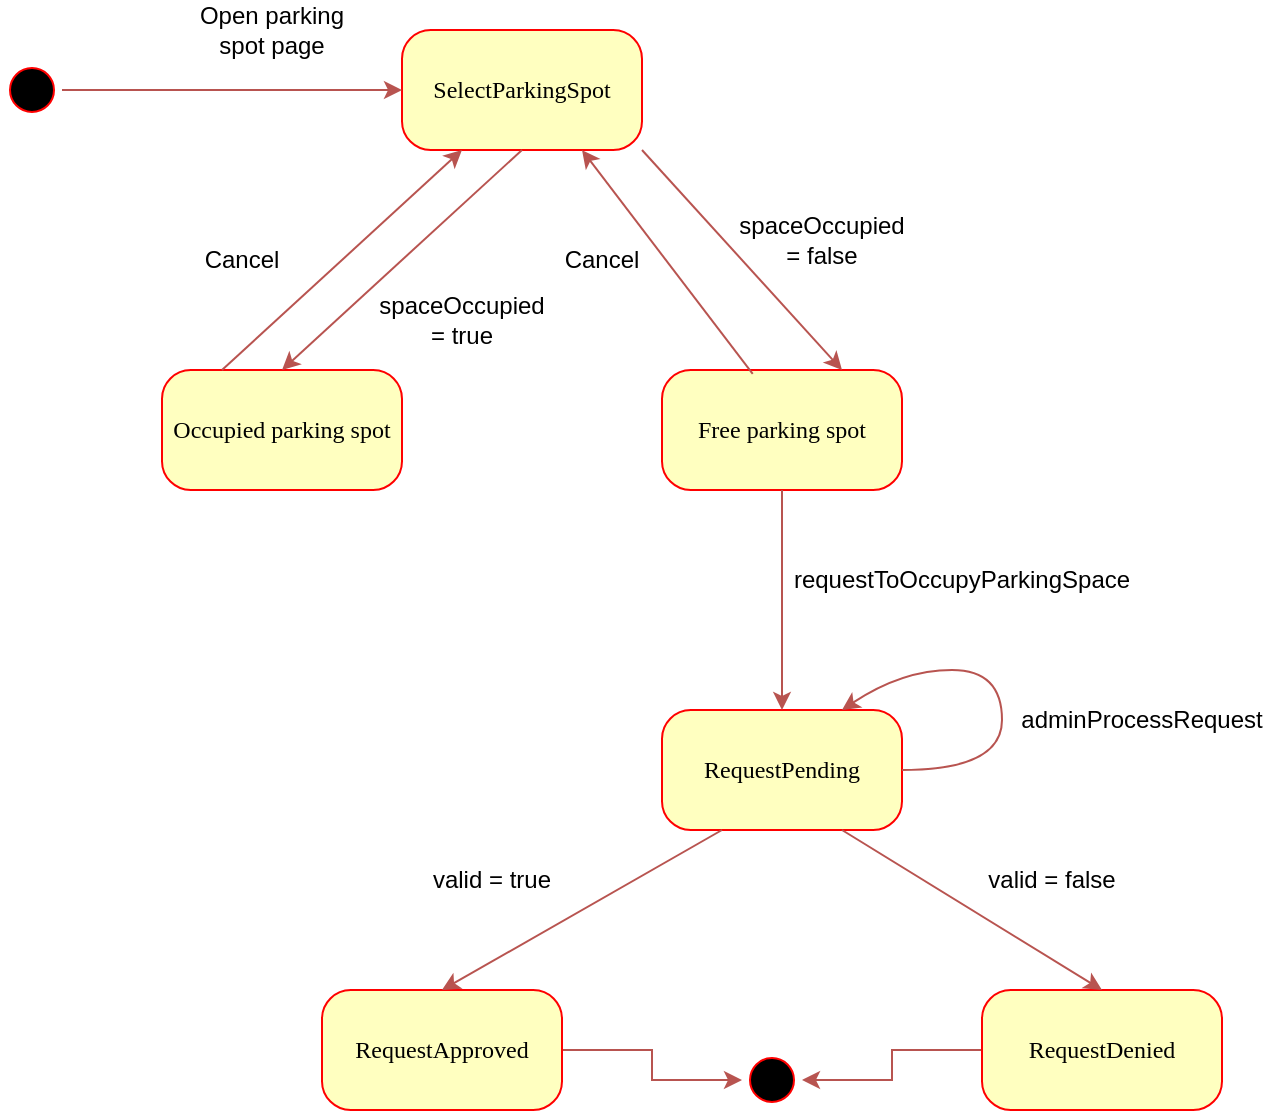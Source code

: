 <mxfile version="25.0.1">
  <diagram name="Page-1" id="58cdce13-f638-feb5-8d6f-7d28b1aa9fa0">
    <mxGraphModel dx="1009" dy="668" grid="1" gridSize="10" guides="1" tooltips="1" connect="1" arrows="1" fold="1" page="1" pageScale="1" pageWidth="1100" pageHeight="850" background="none" math="0" shadow="0">
      <root>
        <mxCell id="0" />
        <mxCell id="1" parent="0" />
        <mxCell id="382b91b5511bd0f7-1" value="" style="ellipse;html=1;shape=startState;fillColor=#000000;strokeColor=#ff0000;rounded=1;shadow=0;comic=0;labelBackgroundColor=none;fontFamily=Verdana;fontSize=12;fontColor=#000000;align=center;direction=south;" parent="1" vertex="1">
          <mxGeometry x="290" y="135" width="30" height="30" as="geometry" />
        </mxCell>
        <mxCell id="382b91b5511bd0f7-5" value="Occupied parking spot" style="rounded=1;whiteSpace=wrap;html=1;arcSize=24;fillColor=#ffffc0;strokeColor=#ff0000;shadow=0;comic=0;labelBackgroundColor=none;fontFamily=Verdana;fontSize=12;fontColor=#000000;align=center;" parent="1" vertex="1">
          <mxGeometry x="370" y="290" width="120" height="60" as="geometry" />
        </mxCell>
        <mxCell id="382b91b5511bd0f7-7" value="SelectParkingSpot" style="rounded=1;whiteSpace=wrap;html=1;arcSize=24;fillColor=#ffffc0;strokeColor=#ff0000;shadow=0;comic=0;labelBackgroundColor=none;fontFamily=Verdana;fontSize=12;fontColor=#000000;align=center;" parent="1" vertex="1">
          <mxGeometry x="490" y="120" width="120" height="60" as="geometry" />
        </mxCell>
        <mxCell id="382b91b5511bd0f7-9" value="Free parking spot" style="rounded=1;whiteSpace=wrap;html=1;arcSize=24;fillColor=#ffffc0;strokeColor=#ff0000;shadow=0;comic=0;labelBackgroundColor=none;fontFamily=Verdana;fontSize=12;fontColor=#000000;align=center;" parent="1" vertex="1">
          <mxGeometry x="620" y="290" width="120" height="60" as="geometry" />
        </mxCell>
        <mxCell id="Y86uxkPHkyILKlb7EHFL-29" value="" style="edgeStyle=orthogonalEdgeStyle;rounded=0;orthogonalLoop=1;jettySize=auto;html=1;fillColor=#f8cecc;strokeColor=#b85450;" edge="1" parent="1" source="382b91b5511bd0f7-10" target="Y86uxkPHkyILKlb7EHFL-27">
          <mxGeometry relative="1" as="geometry" />
        </mxCell>
        <mxCell id="382b91b5511bd0f7-10" value="RequestDenied" style="rounded=1;whiteSpace=wrap;html=1;arcSize=24;fillColor=#ffffc0;strokeColor=#ff0000;shadow=0;comic=0;labelBackgroundColor=none;fontFamily=Verdana;fontSize=12;fontColor=#000000;align=center;" parent="1" vertex="1">
          <mxGeometry x="780" y="600" width="120" height="60" as="geometry" />
        </mxCell>
        <mxCell id="Y86uxkPHkyILKlb7EHFL-3" value="" style="endArrow=classic;html=1;rounded=0;exitX=0.5;exitY=0;exitDx=0;exitDy=0;entryX=0;entryY=0.5;entryDx=0;entryDy=0;fillColor=#f8cecc;strokeColor=#b85450;" edge="1" parent="1" source="382b91b5511bd0f7-1" target="382b91b5511bd0f7-7">
          <mxGeometry width="50" height="50" relative="1" as="geometry">
            <mxPoint x="360" y="150" as="sourcePoint" />
            <mxPoint x="530" y="290" as="targetPoint" />
          </mxGeometry>
        </mxCell>
        <mxCell id="Y86uxkPHkyILKlb7EHFL-5" value="Open parking spot page" style="text;html=1;align=center;verticalAlign=middle;whiteSpace=wrap;rounded=0;" vertex="1" parent="1">
          <mxGeometry x="380" y="105" width="90" height="30" as="geometry" />
        </mxCell>
        <mxCell id="Y86uxkPHkyILKlb7EHFL-6" value="" style="endArrow=classic;html=1;rounded=0;exitX=0.25;exitY=0;exitDx=0;exitDy=0;entryX=0.25;entryY=1;entryDx=0;entryDy=0;fillColor=#f8cecc;strokeColor=#b85450;" edge="1" parent="1" source="382b91b5511bd0f7-5" target="382b91b5511bd0f7-7">
          <mxGeometry width="50" height="50" relative="1" as="geometry">
            <mxPoint x="380" y="240" as="sourcePoint" />
            <mxPoint x="430" y="190" as="targetPoint" />
          </mxGeometry>
        </mxCell>
        <mxCell id="Y86uxkPHkyILKlb7EHFL-7" value="Cancel" style="text;html=1;align=center;verticalAlign=middle;whiteSpace=wrap;rounded=0;" vertex="1" parent="1">
          <mxGeometry x="380" y="220" width="60" height="30" as="geometry" />
        </mxCell>
        <mxCell id="Y86uxkPHkyILKlb7EHFL-9" value="" style="endArrow=classic;html=1;rounded=0;exitX=0.378;exitY=0.033;exitDx=0;exitDy=0;entryX=0.75;entryY=1;entryDx=0;entryDy=0;fillColor=#f8cecc;strokeColor=#b85450;exitPerimeter=0;" edge="1" parent="1" source="382b91b5511bd0f7-9" target="382b91b5511bd0f7-7">
          <mxGeometry width="50" height="50" relative="1" as="geometry">
            <mxPoint x="520" y="290" as="sourcePoint" />
            <mxPoint x="570" y="240" as="targetPoint" />
          </mxGeometry>
        </mxCell>
        <mxCell id="Y86uxkPHkyILKlb7EHFL-10" value="Cancel" style="text;html=1;align=center;verticalAlign=middle;whiteSpace=wrap;rounded=0;" vertex="1" parent="1">
          <mxGeometry x="560" y="220" width="60" height="30" as="geometry" />
        </mxCell>
        <mxCell id="Y86uxkPHkyILKlb7EHFL-12" value="RequestPending" style="rounded=1;whiteSpace=wrap;html=1;arcSize=24;fillColor=#ffffc0;strokeColor=#ff0000;shadow=0;comic=0;labelBackgroundColor=none;fontFamily=Verdana;fontSize=12;fontColor=#000000;align=center;" vertex="1" parent="1">
          <mxGeometry x="620" y="460" width="120" height="60" as="geometry" />
        </mxCell>
        <mxCell id="Y86uxkPHkyILKlb7EHFL-13" value="" style="endArrow=classic;html=1;rounded=0;exitX=0.5;exitY=1;exitDx=0;exitDy=0;entryX=0.5;entryY=0;entryDx=0;entryDy=0;fillColor=#f8cecc;strokeColor=#b85450;" edge="1" parent="1" source="382b91b5511bd0f7-7" target="382b91b5511bd0f7-5">
          <mxGeometry width="50" height="50" relative="1" as="geometry">
            <mxPoint x="620" y="330" as="sourcePoint" />
            <mxPoint x="670" y="280" as="targetPoint" />
          </mxGeometry>
        </mxCell>
        <mxCell id="Y86uxkPHkyILKlb7EHFL-14" value="spaceOccupied = true" style="text;html=1;align=center;verticalAlign=middle;whiteSpace=wrap;rounded=0;" vertex="1" parent="1">
          <mxGeometry x="490" y="250" width="60" height="30" as="geometry" />
        </mxCell>
        <mxCell id="Y86uxkPHkyILKlb7EHFL-15" value="" style="endArrow=classic;html=1;rounded=0;exitX=1;exitY=1;exitDx=0;exitDy=0;entryX=0.75;entryY=0;entryDx=0;entryDy=0;fillColor=#f8cecc;strokeColor=#b85450;" edge="1" parent="1" source="382b91b5511bd0f7-7" target="382b91b5511bd0f7-9">
          <mxGeometry width="50" height="50" relative="1" as="geometry">
            <mxPoint x="570" y="180" as="sourcePoint" />
            <mxPoint x="450" y="290" as="targetPoint" />
          </mxGeometry>
        </mxCell>
        <mxCell id="Y86uxkPHkyILKlb7EHFL-16" value="spaceOccupied = false" style="text;html=1;align=center;verticalAlign=middle;whiteSpace=wrap;rounded=0;" vertex="1" parent="1">
          <mxGeometry x="670" y="210" width="60" height="30" as="geometry" />
        </mxCell>
        <mxCell id="Y86uxkPHkyILKlb7EHFL-28" value="" style="edgeStyle=orthogonalEdgeStyle;rounded=0;orthogonalLoop=1;jettySize=auto;html=1;fillColor=#f8cecc;strokeColor=#b85450;" edge="1" parent="1" source="Y86uxkPHkyILKlb7EHFL-17" target="Y86uxkPHkyILKlb7EHFL-27">
          <mxGeometry relative="1" as="geometry" />
        </mxCell>
        <mxCell id="Y86uxkPHkyILKlb7EHFL-17" value="RequestApproved" style="rounded=1;whiteSpace=wrap;html=1;arcSize=24;fillColor=#ffffc0;strokeColor=#ff0000;shadow=0;comic=0;labelBackgroundColor=none;fontFamily=Verdana;fontSize=12;fontColor=#000000;align=center;" vertex="1" parent="1">
          <mxGeometry x="450" y="600" width="120" height="60" as="geometry" />
        </mxCell>
        <mxCell id="Y86uxkPHkyILKlb7EHFL-19" value="" style="endArrow=classic;html=1;rounded=0;exitX=0.5;exitY=1;exitDx=0;exitDy=0;entryX=0.5;entryY=0;entryDx=0;entryDy=0;fillColor=#f8cecc;strokeColor=#b85450;" edge="1" parent="1" source="382b91b5511bd0f7-9" target="Y86uxkPHkyILKlb7EHFL-12">
          <mxGeometry width="50" height="50" relative="1" as="geometry">
            <mxPoint x="590" y="500" as="sourcePoint" />
            <mxPoint x="640" y="450" as="targetPoint" />
          </mxGeometry>
        </mxCell>
        <mxCell id="Y86uxkPHkyILKlb7EHFL-20" value="requestToOccupyParkingSpace" style="text;html=1;align=center;verticalAlign=middle;whiteSpace=wrap;rounded=0;" vertex="1" parent="1">
          <mxGeometry x="740" y="380" width="60" height="30" as="geometry" />
        </mxCell>
        <mxCell id="Y86uxkPHkyILKlb7EHFL-21" value="" style="endArrow=classic;html=1;rounded=0;exitX=0.25;exitY=1;exitDx=0;exitDy=0;entryX=0.5;entryY=0;entryDx=0;entryDy=0;fillColor=#f8cecc;strokeColor=#b85450;" edge="1" parent="1" source="Y86uxkPHkyILKlb7EHFL-12" target="Y86uxkPHkyILKlb7EHFL-17">
          <mxGeometry width="50" height="50" relative="1" as="geometry">
            <mxPoint x="590" y="470" as="sourcePoint" />
            <mxPoint x="640" y="420" as="targetPoint" />
          </mxGeometry>
        </mxCell>
        <mxCell id="Y86uxkPHkyILKlb7EHFL-22" value="" style="endArrow=classic;html=1;rounded=0;exitX=0.75;exitY=1;exitDx=0;exitDy=0;entryX=0.5;entryY=0;entryDx=0;entryDy=0;fillColor=#f8cecc;strokeColor=#b85450;" edge="1" parent="1" source="Y86uxkPHkyILKlb7EHFL-12" target="382b91b5511bd0f7-10">
          <mxGeometry width="50" height="50" relative="1" as="geometry">
            <mxPoint x="660" y="530" as="sourcePoint" />
            <mxPoint x="520" y="610" as="targetPoint" />
          </mxGeometry>
        </mxCell>
        <mxCell id="Y86uxkPHkyILKlb7EHFL-23" value="" style="curved=1;endArrow=classic;html=1;rounded=0;entryX=0.75;entryY=0;entryDx=0;entryDy=0;fillColor=#f8cecc;strokeColor=#b85450;" edge="1" parent="1" target="Y86uxkPHkyILKlb7EHFL-12">
          <mxGeometry width="50" height="50" relative="1" as="geometry">
            <mxPoint x="740" y="490" as="sourcePoint" />
            <mxPoint x="790" y="440" as="targetPoint" />
            <Array as="points">
              <mxPoint x="790" y="490" />
              <mxPoint x="790" y="440" />
              <mxPoint x="740" y="440" />
            </Array>
          </mxGeometry>
        </mxCell>
        <mxCell id="Y86uxkPHkyILKlb7EHFL-24" value="adminProcessRequest" style="text;html=1;align=center;verticalAlign=middle;whiteSpace=wrap;rounded=0;" vertex="1" parent="1">
          <mxGeometry x="830" y="450" width="60" height="30" as="geometry" />
        </mxCell>
        <mxCell id="Y86uxkPHkyILKlb7EHFL-25" value="valid = true" style="text;html=1;align=center;verticalAlign=middle;whiteSpace=wrap;rounded=0;" vertex="1" parent="1">
          <mxGeometry x="500" y="530" width="70" height="30" as="geometry" />
        </mxCell>
        <mxCell id="Y86uxkPHkyILKlb7EHFL-26" value="valid = false" style="text;html=1;align=center;verticalAlign=middle;whiteSpace=wrap;rounded=0;" vertex="1" parent="1">
          <mxGeometry x="780" y="530" width="70" height="30" as="geometry" />
        </mxCell>
        <mxCell id="Y86uxkPHkyILKlb7EHFL-27" value="" style="ellipse;html=1;shape=startState;fillColor=#000000;strokeColor=#ff0000;rounded=1;shadow=0;comic=0;labelBackgroundColor=none;fontFamily=Verdana;fontSize=12;fontColor=#000000;align=center;direction=south;" vertex="1" parent="1">
          <mxGeometry x="660" y="630" width="30" height="30" as="geometry" />
        </mxCell>
      </root>
    </mxGraphModel>
  </diagram>
</mxfile>
